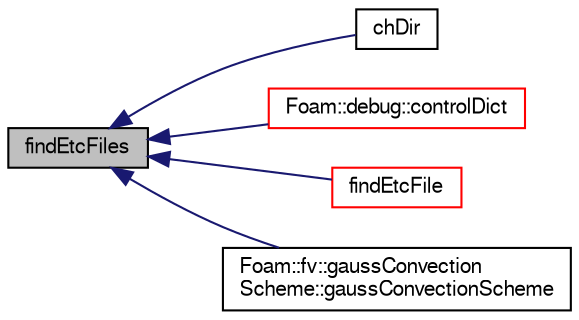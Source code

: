 digraph "findEtcFiles"
{
  bgcolor="transparent";
  edge [fontname="FreeSans",fontsize="10",labelfontname="FreeSans",labelfontsize="10"];
  node [fontname="FreeSans",fontsize="10",shape=record];
  rankdir="LR";
  Node89019 [label="findEtcFiles",height=0.2,width=0.4,color="black", fillcolor="grey75", style="filled", fontcolor="black"];
  Node89019 -> Node89020 [dir="back",color="midnightblue",fontsize="10",style="solid",fontname="FreeSans"];
  Node89020 [label="chDir",height=0.2,width=0.4,color="black",URL="$a21124.html#aff4c29af20be25cd53325b9755359860",tooltip="Change the current directory to the one given and return true,. "];
  Node89019 -> Node89021 [dir="back",color="midnightblue",fontsize="10",style="solid",fontname="FreeSans"];
  Node89021 [label="Foam::debug::controlDict",height=0.2,width=0.4,color="red",URL="$a21163.html#a99ec32314c649e103ec5b70effea2d96",tooltip="The central control dictionary. "];
  Node89019 -> Node91060 [dir="back",color="midnightblue",fontsize="10",style="solid",fontname="FreeSans"];
  Node91060 [label="findEtcFile",height=0.2,width=0.4,color="red",URL="$a21124.html#a64e4ef2dd826f43aabfdda9dcd8ba711",tooltip="Search for a file using findEtcFiles. "];
  Node89019 -> Node89049 [dir="back",color="midnightblue",fontsize="10",style="solid",fontname="FreeSans"];
  Node89049 [label="Foam::fv::gaussConvection\lScheme::gaussConvectionScheme",height=0.2,width=0.4,color="black",URL="$a22446.html#aa9b19c02f50dec0beb32417f7df60761",tooltip="Construct from flux and Istream. "];
}
